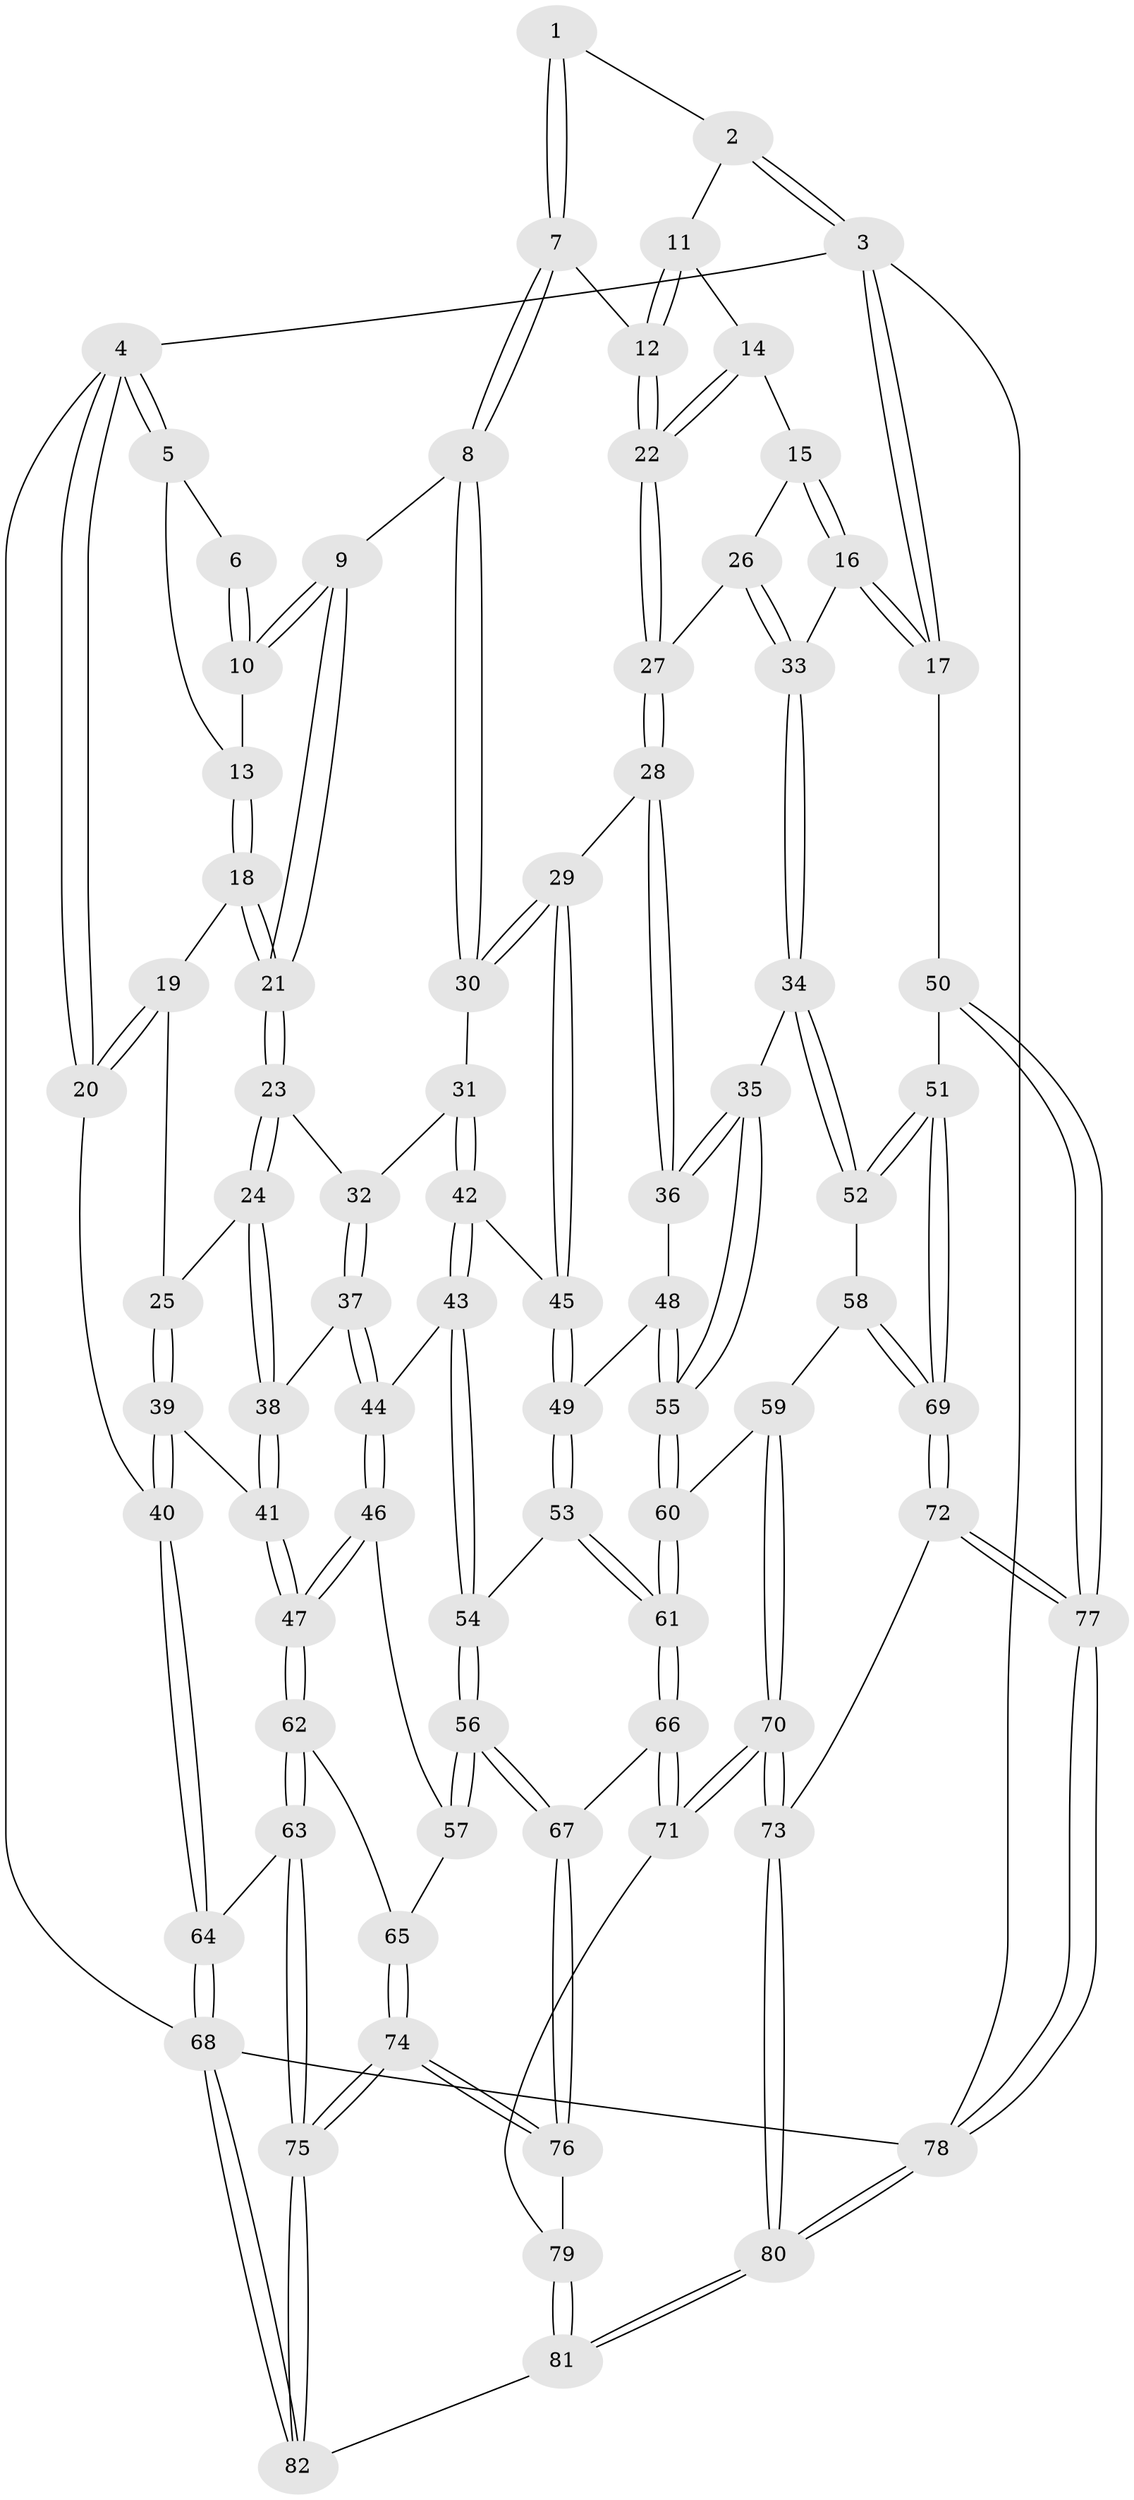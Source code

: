 // Generated by graph-tools (version 1.1) at 2025/50/03/09/25 03:50:58]
// undirected, 82 vertices, 202 edges
graph export_dot {
graph [start="1"]
  node [color=gray90,style=filled];
  1 [pos="+0.5094838341532824+0"];
  2 [pos="+0.7763666090433213+0"];
  3 [pos="+1+0"];
  4 [pos="+0+0"];
  5 [pos="+0.16105093326964992+0"];
  6 [pos="+0.5007676028152083+0"];
  7 [pos="+0.5365698041220774+0.1557944832659055"];
  8 [pos="+0.5175077414446683+0.17470600138472533"];
  9 [pos="+0.43228123655023215+0.16543776841866165"];
  10 [pos="+0.35524560115967796+0.08348522151245055"];
  11 [pos="+0.783888111727923+0.01411868354455962"];
  12 [pos="+0.6315092377075454+0.15610341504059108"];
  13 [pos="+0.18273676644048584+0"];
  14 [pos="+0.8678719133228373+0.10461461529168427"];
  15 [pos="+1+0.15162319393930318"];
  16 [pos="+1+0.158534462306892"];
  17 [pos="+1+0.13443538563093702"];
  18 [pos="+0.15773014350429743+0.08106470580034635"];
  19 [pos="+0.016828913180299332+0.17229557267928203"];
  20 [pos="+0+0.2066833308759776"];
  21 [pos="+0.252607257844392+0.23917056821999855"];
  22 [pos="+0.7493587516069187+0.24646604000093914"];
  23 [pos="+0.24986884428144318+0.2522232136218675"];
  24 [pos="+0.15258132085157233+0.3277637209024681"];
  25 [pos="+0.12254297083372041+0.3239928985047553"];
  26 [pos="+0.7943586913509196+0.2941030229541441"];
  27 [pos="+0.7601344917906079+0.2700564877956907"];
  28 [pos="+0.6243404555183756+0.39894251169752853"];
  29 [pos="+0.5546752146655732+0.36559253053075424"];
  30 [pos="+0.5132188848493949+0.2843394905027048"];
  31 [pos="+0.3716570077918093+0.3628588040744074"];
  32 [pos="+0.29748848092847807+0.3197606101636662"];
  33 [pos="+0.8485040272172371+0.3886831830973269"];
  34 [pos="+0.8544863688823661+0.49422177396233885"];
  35 [pos="+0.7524219853770315+0.5147801578790225"];
  36 [pos="+0.6511549570526565+0.43870236011377695"];
  37 [pos="+0.2615335437145132+0.41399261656296477"];
  38 [pos="+0.17484081485253267+0.4110929060780971"];
  39 [pos="+0+0.45983874538162994"];
  40 [pos="+0+0.4615440122053786"];
  41 [pos="+0.1420429730397144+0.5360572229918554"];
  42 [pos="+0.36998694457195885+0.44872572692427726"];
  43 [pos="+0.3357399869599832+0.5062813558733664"];
  44 [pos="+0.3280656278966133+0.5089349776070944"];
  45 [pos="+0.5033305804214417+0.44187010482704875"];
  46 [pos="+0.276922659142506+0.55315467008214"];
  47 [pos="+0.16023208247549883+0.5569363784908046"];
  48 [pos="+0.5648241161564871+0.5341175508218255"];
  49 [pos="+0.5009128994274853+0.5712570873707217"];
  50 [pos="+1+0.5841517703014008"];
  51 [pos="+1+0.5843508260471745"];
  52 [pos="+0.9567254678107363+0.5568126451012646"];
  53 [pos="+0.4912782249536839+0.5921590784547388"];
  54 [pos="+0.490253225504776+0.5925228855371494"];
  55 [pos="+0.71116801767077+0.5745239630302734"];
  56 [pos="+0.42139955204709273+0.6967618493755318"];
  57 [pos="+0.300784870175084+0.6140682648626439"];
  58 [pos="+0.9000333712272269+0.6337519371181087"];
  59 [pos="+0.770644630270093+0.7078444941839226"];
  60 [pos="+0.691554271073252+0.6128131003760643"];
  61 [pos="+0.619196469468809+0.6646961467367842"];
  62 [pos="+0.14819413860528244+0.6136606397391218"];
  63 [pos="+0.049535699518012594+0.7876844044189552"];
  64 [pos="+0+0.778446228060615"];
  65 [pos="+0.26589490127552495+0.7255735215475944"];
  66 [pos="+0.6145619913234984+0.782985783960482"];
  67 [pos="+0.4194697803891728+0.7151992893114282"];
  68 [pos="+0+1"];
  69 [pos="+0.828341504434027+0.8816530937952948"];
  70 [pos="+0.759215254143713+0.8446415545889815"];
  71 [pos="+0.6264403913696198+0.818980141530224"];
  72 [pos="+0.8249766942748239+0.8869923332601605"];
  73 [pos="+0.8226522076157109+0.8886294120225764"];
  74 [pos="+0.29706699839187295+0.9042577342990882"];
  75 [pos="+0.27237344949375253+0.9349712938865725"];
  76 [pos="+0.31497553462824046+0.8918082736561471"];
  77 [pos="+1+0.8564389837647016"];
  78 [pos="+1+1"];
  79 [pos="+0.585524192728474+0.8626071216549708"];
  80 [pos="+0.8327256148062349+1"];
  81 [pos="+0.6011613852064429+1"];
  82 [pos="+0.27237486883259215+1"];
  1 -- 2;
  1 -- 7;
  1 -- 7;
  2 -- 3;
  2 -- 3;
  2 -- 11;
  3 -- 4;
  3 -- 17;
  3 -- 17;
  3 -- 78;
  4 -- 5;
  4 -- 5;
  4 -- 20;
  4 -- 20;
  4 -- 68;
  5 -- 6;
  5 -- 13;
  6 -- 10;
  6 -- 10;
  7 -- 8;
  7 -- 8;
  7 -- 12;
  8 -- 9;
  8 -- 30;
  8 -- 30;
  9 -- 10;
  9 -- 10;
  9 -- 21;
  9 -- 21;
  10 -- 13;
  11 -- 12;
  11 -- 12;
  11 -- 14;
  12 -- 22;
  12 -- 22;
  13 -- 18;
  13 -- 18;
  14 -- 15;
  14 -- 22;
  14 -- 22;
  15 -- 16;
  15 -- 16;
  15 -- 26;
  16 -- 17;
  16 -- 17;
  16 -- 33;
  17 -- 50;
  18 -- 19;
  18 -- 21;
  18 -- 21;
  19 -- 20;
  19 -- 20;
  19 -- 25;
  20 -- 40;
  21 -- 23;
  21 -- 23;
  22 -- 27;
  22 -- 27;
  23 -- 24;
  23 -- 24;
  23 -- 32;
  24 -- 25;
  24 -- 38;
  24 -- 38;
  25 -- 39;
  25 -- 39;
  26 -- 27;
  26 -- 33;
  26 -- 33;
  27 -- 28;
  27 -- 28;
  28 -- 29;
  28 -- 36;
  28 -- 36;
  29 -- 30;
  29 -- 30;
  29 -- 45;
  29 -- 45;
  30 -- 31;
  31 -- 32;
  31 -- 42;
  31 -- 42;
  32 -- 37;
  32 -- 37;
  33 -- 34;
  33 -- 34;
  34 -- 35;
  34 -- 52;
  34 -- 52;
  35 -- 36;
  35 -- 36;
  35 -- 55;
  35 -- 55;
  36 -- 48;
  37 -- 38;
  37 -- 44;
  37 -- 44;
  38 -- 41;
  38 -- 41;
  39 -- 40;
  39 -- 40;
  39 -- 41;
  40 -- 64;
  40 -- 64;
  41 -- 47;
  41 -- 47;
  42 -- 43;
  42 -- 43;
  42 -- 45;
  43 -- 44;
  43 -- 54;
  43 -- 54;
  44 -- 46;
  44 -- 46;
  45 -- 49;
  45 -- 49;
  46 -- 47;
  46 -- 47;
  46 -- 57;
  47 -- 62;
  47 -- 62;
  48 -- 49;
  48 -- 55;
  48 -- 55;
  49 -- 53;
  49 -- 53;
  50 -- 51;
  50 -- 77;
  50 -- 77;
  51 -- 52;
  51 -- 52;
  51 -- 69;
  51 -- 69;
  52 -- 58;
  53 -- 54;
  53 -- 61;
  53 -- 61;
  54 -- 56;
  54 -- 56;
  55 -- 60;
  55 -- 60;
  56 -- 57;
  56 -- 57;
  56 -- 67;
  56 -- 67;
  57 -- 65;
  58 -- 59;
  58 -- 69;
  58 -- 69;
  59 -- 60;
  59 -- 70;
  59 -- 70;
  60 -- 61;
  60 -- 61;
  61 -- 66;
  61 -- 66;
  62 -- 63;
  62 -- 63;
  62 -- 65;
  63 -- 64;
  63 -- 75;
  63 -- 75;
  64 -- 68;
  64 -- 68;
  65 -- 74;
  65 -- 74;
  66 -- 67;
  66 -- 71;
  66 -- 71;
  67 -- 76;
  67 -- 76;
  68 -- 82;
  68 -- 82;
  68 -- 78;
  69 -- 72;
  69 -- 72;
  70 -- 71;
  70 -- 71;
  70 -- 73;
  70 -- 73;
  71 -- 79;
  72 -- 73;
  72 -- 77;
  72 -- 77;
  73 -- 80;
  73 -- 80;
  74 -- 75;
  74 -- 75;
  74 -- 76;
  74 -- 76;
  75 -- 82;
  75 -- 82;
  76 -- 79;
  77 -- 78;
  77 -- 78;
  78 -- 80;
  78 -- 80;
  79 -- 81;
  79 -- 81;
  80 -- 81;
  80 -- 81;
  81 -- 82;
}
